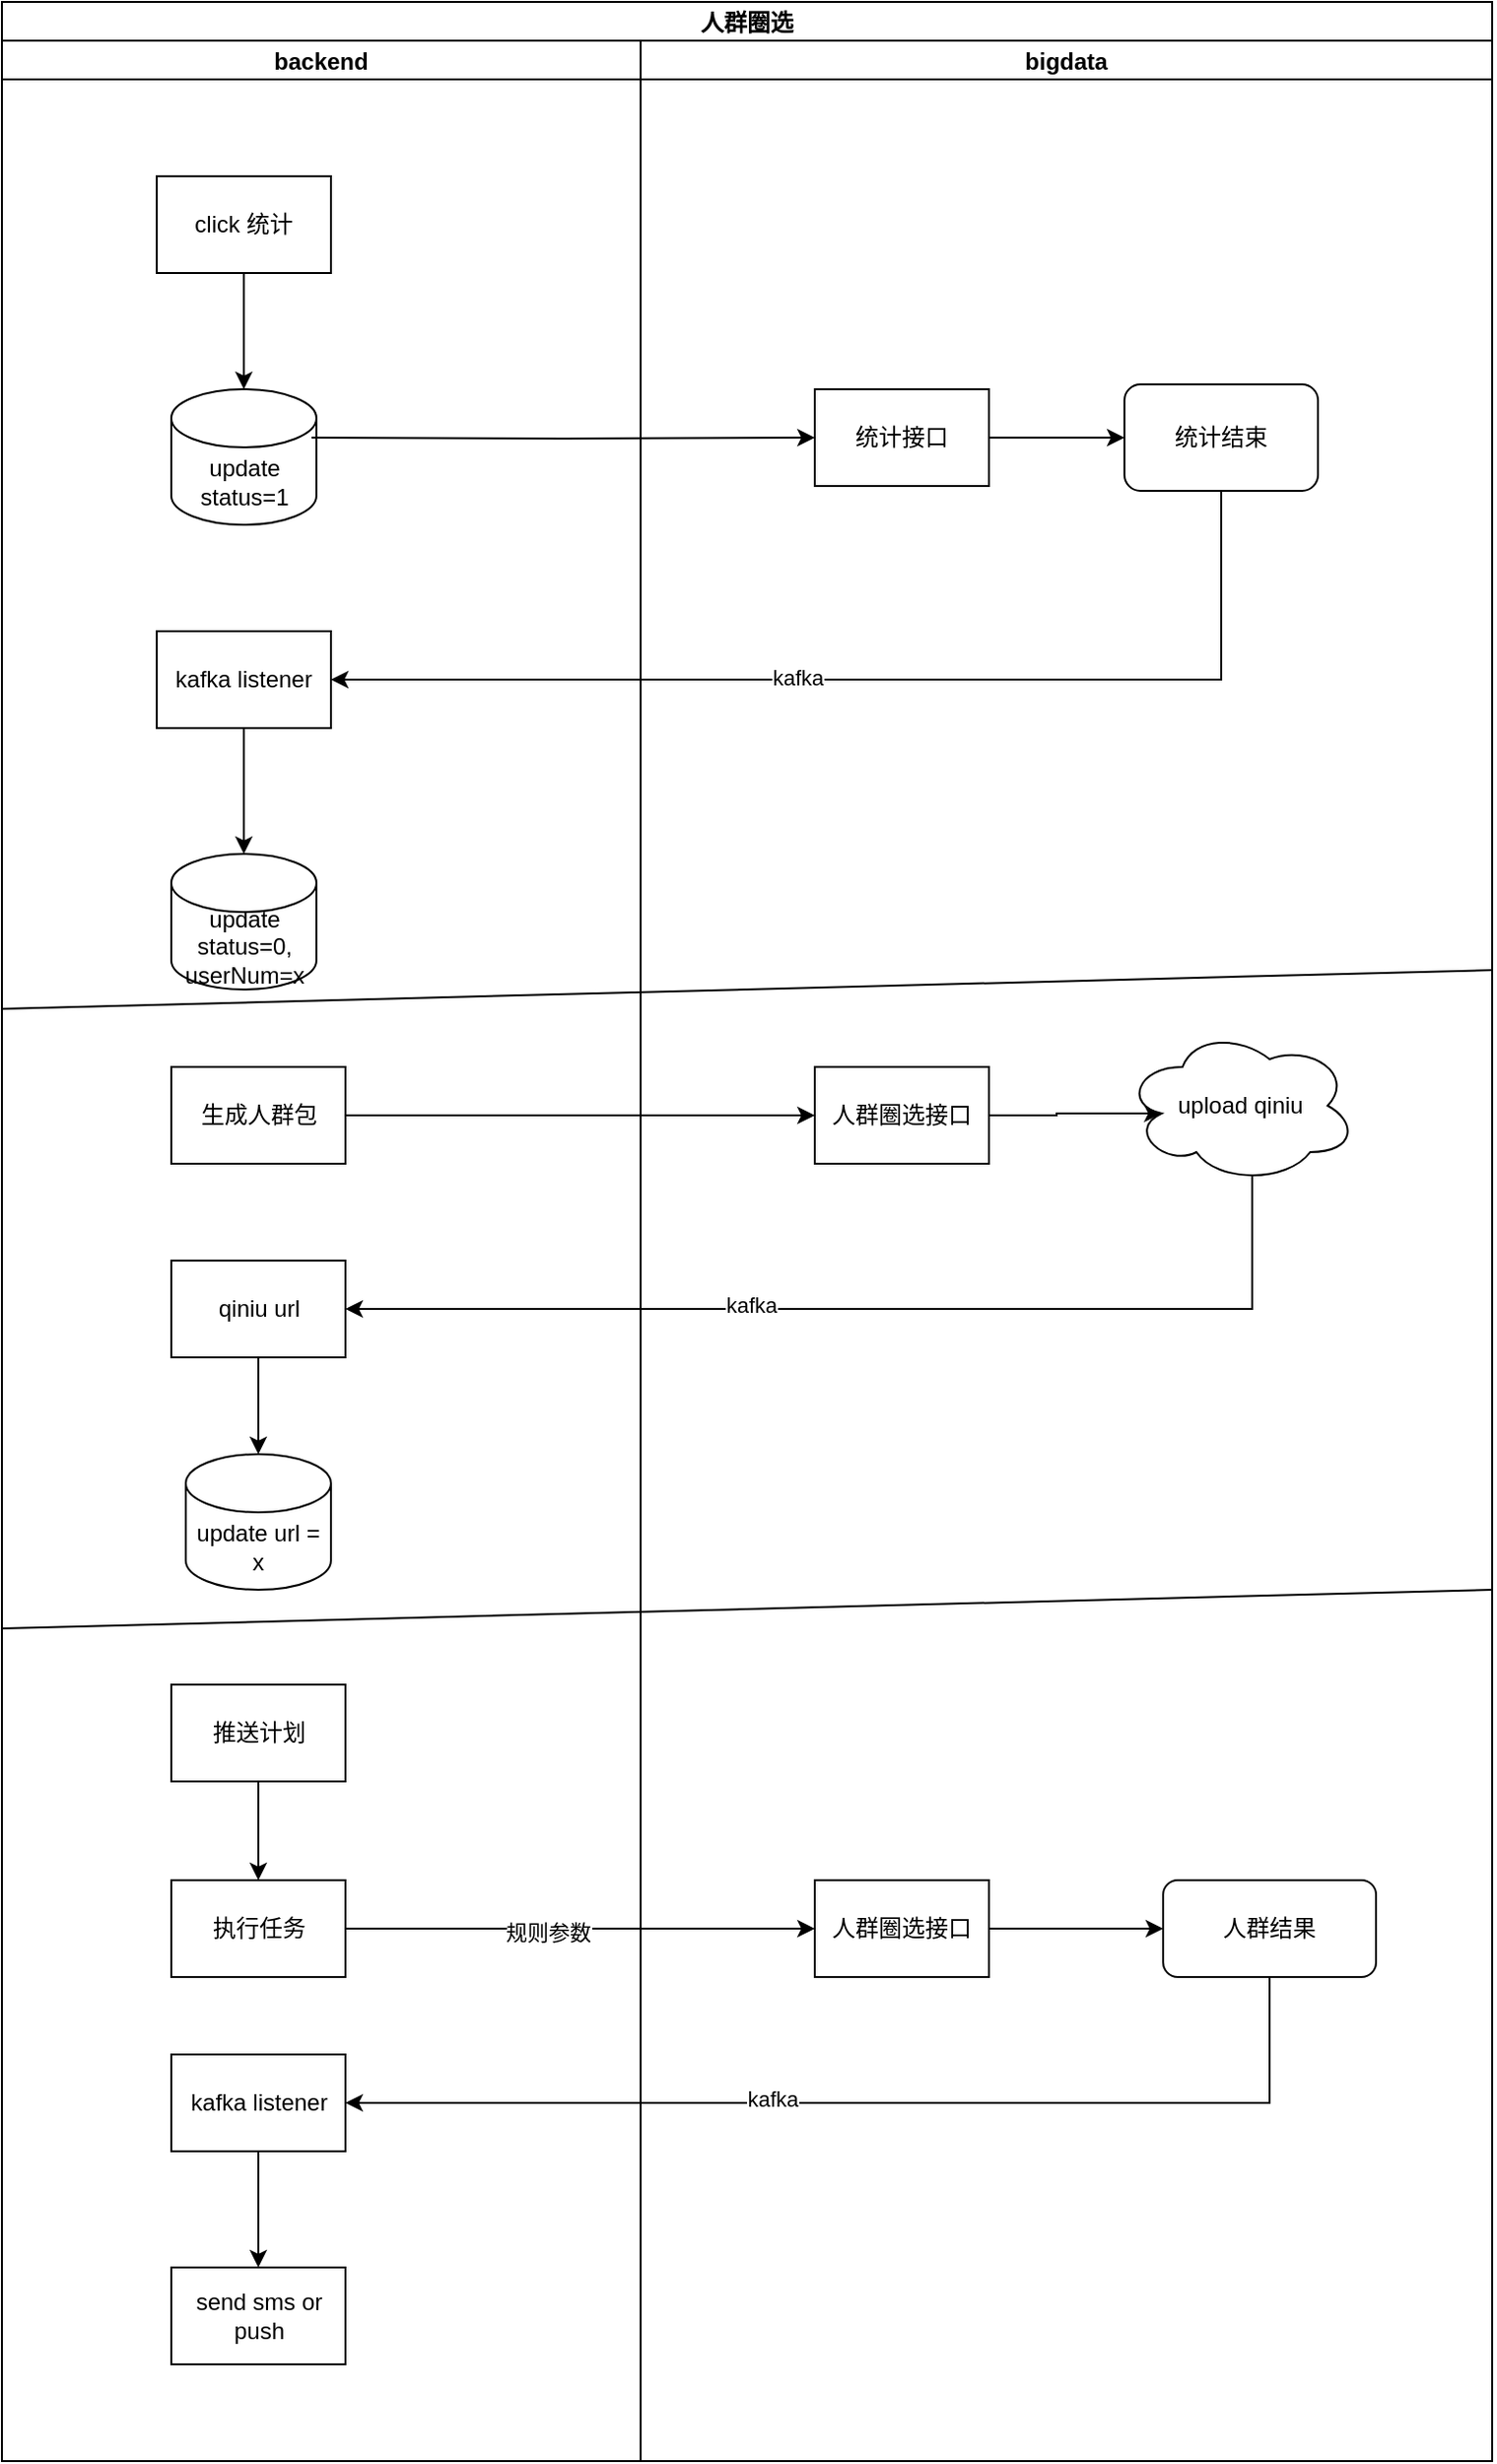 <mxfile version="20.2.7" type="github">
  <diagram id="wvNanrkGw8UoUiy7fsfP" name="第 1 页">
    <mxGraphModel dx="1635" dy="804" grid="1" gridSize="10" guides="1" tooltips="1" connect="1" arrows="1" fold="1" page="1" pageScale="1" pageWidth="827" pageHeight="1169" math="0" shadow="0">
      <root>
        <mxCell id="0" />
        <mxCell id="1" parent="0" />
        <mxCell id="e1_YcWAHGh3l0eOAa4rq-5" value="人群圈选" style="swimlane;childLayout=stackLayout;resizeParent=1;resizeParentMax=0;startSize=20;" vertex="1" parent="1">
          <mxGeometry x="180" y="310" width="770" height="1270" as="geometry" />
        </mxCell>
        <mxCell id="e1_YcWAHGh3l0eOAa4rq-17" style="edgeStyle=orthogonalEdgeStyle;rounded=0;orthogonalLoop=1;jettySize=auto;html=1;entryX=1;entryY=0.5;entryDx=0;entryDy=0;exitX=0.5;exitY=1;exitDx=0;exitDy=0;" edge="1" parent="e1_YcWAHGh3l0eOAa4rq-5" source="e1_YcWAHGh3l0eOAa4rq-14" target="e1_YcWAHGh3l0eOAa4rq-16">
          <mxGeometry relative="1" as="geometry" />
        </mxCell>
        <mxCell id="e1_YcWAHGh3l0eOAa4rq-19" value="kafka" style="edgeLabel;html=1;align=center;verticalAlign=middle;resizable=0;points=[];" vertex="1" connectable="0" parent="e1_YcWAHGh3l0eOAa4rq-17">
          <mxGeometry x="0.135" y="-1" relative="1" as="geometry">
            <mxPoint as="offset" />
          </mxGeometry>
        </mxCell>
        <mxCell id="e1_YcWAHGh3l0eOAa4rq-6" value="backend" style="swimlane;startSize=20;" vertex="1" parent="e1_YcWAHGh3l0eOAa4rq-5">
          <mxGeometry y="20" width="330" height="1250" as="geometry" />
        </mxCell>
        <mxCell id="e1_YcWAHGh3l0eOAa4rq-24" style="edgeStyle=orthogonalEdgeStyle;rounded=0;orthogonalLoop=1;jettySize=auto;html=1;entryX=0.5;entryY=0;entryDx=0;entryDy=0;entryPerimeter=0;" edge="1" parent="e1_YcWAHGh3l0eOAa4rq-6" source="e1_YcWAHGh3l0eOAa4rq-9" target="e1_YcWAHGh3l0eOAa4rq-23">
          <mxGeometry relative="1" as="geometry" />
        </mxCell>
        <mxCell id="e1_YcWAHGh3l0eOAa4rq-9" value="click 统计" style="rounded=0;whiteSpace=wrap;html=1;" vertex="1" parent="e1_YcWAHGh3l0eOAa4rq-6">
          <mxGeometry x="80" y="70" width="90" height="50" as="geometry" />
        </mxCell>
        <mxCell id="e1_YcWAHGh3l0eOAa4rq-21" style="edgeStyle=orthogonalEdgeStyle;rounded=0;orthogonalLoop=1;jettySize=auto;html=1;entryX=0.5;entryY=0;entryDx=0;entryDy=0;entryPerimeter=0;" edge="1" parent="e1_YcWAHGh3l0eOAa4rq-6" source="e1_YcWAHGh3l0eOAa4rq-16" target="e1_YcWAHGh3l0eOAa4rq-20">
          <mxGeometry relative="1" as="geometry" />
        </mxCell>
        <mxCell id="e1_YcWAHGh3l0eOAa4rq-16" value="kafka listener" style="rounded=0;whiteSpace=wrap;html=1;" vertex="1" parent="e1_YcWAHGh3l0eOAa4rq-6">
          <mxGeometry x="80" y="305" width="90" height="50" as="geometry" />
        </mxCell>
        <mxCell id="e1_YcWAHGh3l0eOAa4rq-20" value="update status=0, userNum=x" style="shape=cylinder3;whiteSpace=wrap;html=1;boundedLbl=1;backgroundOutline=1;size=15;" vertex="1" parent="e1_YcWAHGh3l0eOAa4rq-6">
          <mxGeometry x="87.5" y="420" width="75" height="70" as="geometry" />
        </mxCell>
        <mxCell id="e1_YcWAHGh3l0eOAa4rq-23" value="update status=1" style="shape=cylinder3;whiteSpace=wrap;html=1;boundedLbl=1;backgroundOutline=1;size=15;" vertex="1" parent="e1_YcWAHGh3l0eOAa4rq-6">
          <mxGeometry x="87.5" y="180" width="75" height="70" as="geometry" />
        </mxCell>
        <mxCell id="e1_YcWAHGh3l0eOAa4rq-25" value="生成人群包" style="rounded=0;whiteSpace=wrap;html=1;" vertex="1" parent="e1_YcWAHGh3l0eOAa4rq-6">
          <mxGeometry x="87.5" y="530" width="90" height="50" as="geometry" />
        </mxCell>
        <mxCell id="e1_YcWAHGh3l0eOAa4rq-34" style="edgeStyle=orthogonalEdgeStyle;rounded=0;orthogonalLoop=1;jettySize=auto;html=1;" edge="1" parent="e1_YcWAHGh3l0eOAa4rq-6" source="e1_YcWAHGh3l0eOAa4rq-30" target="e1_YcWAHGh3l0eOAa4rq-33">
          <mxGeometry relative="1" as="geometry" />
        </mxCell>
        <mxCell id="e1_YcWAHGh3l0eOAa4rq-30" value="qiniu url" style="rounded=0;whiteSpace=wrap;html=1;" vertex="1" parent="e1_YcWAHGh3l0eOAa4rq-6">
          <mxGeometry x="87.5" y="630" width="90" height="50" as="geometry" />
        </mxCell>
        <mxCell id="e1_YcWAHGh3l0eOAa4rq-33" value="update url = x" style="shape=cylinder3;whiteSpace=wrap;html=1;boundedLbl=1;backgroundOutline=1;size=15;" vertex="1" parent="e1_YcWAHGh3l0eOAa4rq-6">
          <mxGeometry x="95" y="730" width="75" height="70" as="geometry" />
        </mxCell>
        <mxCell id="e1_YcWAHGh3l0eOAa4rq-36" value="" style="endArrow=none;html=1;rounded=0;" edge="1" parent="e1_YcWAHGh3l0eOAa4rq-6">
          <mxGeometry width="50" height="50" relative="1" as="geometry">
            <mxPoint y="500" as="sourcePoint" />
            <mxPoint x="770" y="480" as="targetPoint" />
          </mxGeometry>
        </mxCell>
        <mxCell id="e1_YcWAHGh3l0eOAa4rq-50" value="推送计划" style="rounded=0;whiteSpace=wrap;html=1;" vertex="1" parent="e1_YcWAHGh3l0eOAa4rq-6">
          <mxGeometry x="87.5" y="849" width="90" height="50" as="geometry" />
        </mxCell>
        <mxCell id="e1_YcWAHGh3l0eOAa4rq-52" value="执行任务" style="rounded=0;whiteSpace=wrap;html=1;" vertex="1" parent="e1_YcWAHGh3l0eOAa4rq-6">
          <mxGeometry x="87.5" y="950" width="90" height="50" as="geometry" />
        </mxCell>
        <mxCell id="e1_YcWAHGh3l0eOAa4rq-59" value="kafka listener" style="rounded=0;whiteSpace=wrap;html=1;" vertex="1" parent="e1_YcWAHGh3l0eOAa4rq-6">
          <mxGeometry x="87.5" y="1040" width="90" height="50" as="geometry" />
        </mxCell>
        <mxCell id="e1_YcWAHGh3l0eOAa4rq-51" style="edgeStyle=orthogonalEdgeStyle;rounded=0;orthogonalLoop=1;jettySize=auto;html=1;entryX=0.5;entryY=0;entryDx=0;entryDy=0;" edge="1" parent="e1_YcWAHGh3l0eOAa4rq-6" source="e1_YcWAHGh3l0eOAa4rq-50" target="e1_YcWAHGh3l0eOAa4rq-52">
          <mxGeometry relative="1" as="geometry">
            <mxPoint x="132.5" y="940" as="targetPoint" />
          </mxGeometry>
        </mxCell>
        <mxCell id="e1_YcWAHGh3l0eOAa4rq-64" value="send sms or push" style="rounded=0;whiteSpace=wrap;html=1;" vertex="1" parent="e1_YcWAHGh3l0eOAa4rq-6">
          <mxGeometry x="87.5" y="1150" width="90" height="50" as="geometry" />
        </mxCell>
        <mxCell id="e1_YcWAHGh3l0eOAa4rq-12" value="" style="edgeStyle=orthogonalEdgeStyle;rounded=0;orthogonalLoop=1;jettySize=auto;html=1;" edge="1" parent="e1_YcWAHGh3l0eOAa4rq-5" target="e1_YcWAHGh3l0eOAa4rq-10">
          <mxGeometry relative="1" as="geometry">
            <mxPoint x="160" y="225" as="sourcePoint" />
          </mxGeometry>
        </mxCell>
        <mxCell id="e1_YcWAHGh3l0eOAa4rq-27" style="edgeStyle=orthogonalEdgeStyle;rounded=0;orthogonalLoop=1;jettySize=auto;html=1;" edge="1" parent="e1_YcWAHGh3l0eOAa4rq-5" source="e1_YcWAHGh3l0eOAa4rq-25" target="e1_YcWAHGh3l0eOAa4rq-26">
          <mxGeometry relative="1" as="geometry" />
        </mxCell>
        <mxCell id="e1_YcWAHGh3l0eOAa4rq-7" value="bigdata" style="swimlane;startSize=20;" vertex="1" parent="e1_YcWAHGh3l0eOAa4rq-5">
          <mxGeometry x="330" y="20" width="440" height="1250" as="geometry" />
        </mxCell>
        <mxCell id="e1_YcWAHGh3l0eOAa4rq-10" value="统计接口" style="rounded=0;whiteSpace=wrap;html=1;" vertex="1" parent="e1_YcWAHGh3l0eOAa4rq-7">
          <mxGeometry x="90" y="180" width="90" height="50" as="geometry" />
        </mxCell>
        <mxCell id="e1_YcWAHGh3l0eOAa4rq-14" value="统计结束" style="rounded=1;whiteSpace=wrap;html=1;" vertex="1" parent="e1_YcWAHGh3l0eOAa4rq-7">
          <mxGeometry x="250" y="177.5" width="100" height="55" as="geometry" />
        </mxCell>
        <mxCell id="e1_YcWAHGh3l0eOAa4rq-13" style="edgeStyle=orthogonalEdgeStyle;rounded=0;orthogonalLoop=1;jettySize=auto;html=1;entryX=0;entryY=0.5;entryDx=0;entryDy=0;" edge="1" parent="e1_YcWAHGh3l0eOAa4rq-7" source="e1_YcWAHGh3l0eOAa4rq-10" target="e1_YcWAHGh3l0eOAa4rq-14">
          <mxGeometry relative="1" as="geometry">
            <mxPoint x="153" y="300" as="targetPoint" />
            <Array as="points" />
          </mxGeometry>
        </mxCell>
        <mxCell id="e1_YcWAHGh3l0eOAa4rq-29" style="edgeStyle=orthogonalEdgeStyle;rounded=0;orthogonalLoop=1;jettySize=auto;html=1;entryX=0.16;entryY=0.55;entryDx=0;entryDy=0;entryPerimeter=0;" edge="1" parent="e1_YcWAHGh3l0eOAa4rq-7" source="e1_YcWAHGh3l0eOAa4rq-26" target="e1_YcWAHGh3l0eOAa4rq-28">
          <mxGeometry relative="1" as="geometry" />
        </mxCell>
        <mxCell id="e1_YcWAHGh3l0eOAa4rq-26" value="人群圈选接口" style="rounded=0;whiteSpace=wrap;html=1;" vertex="1" parent="e1_YcWAHGh3l0eOAa4rq-7">
          <mxGeometry x="90" y="530" width="90" height="50" as="geometry" />
        </mxCell>
        <mxCell id="e1_YcWAHGh3l0eOAa4rq-28" value="upload qiniu" style="ellipse;shape=cloud;whiteSpace=wrap;html=1;" vertex="1" parent="e1_YcWAHGh3l0eOAa4rq-7">
          <mxGeometry x="250" y="510" width="120" height="80" as="geometry" />
        </mxCell>
        <mxCell id="e1_YcWAHGh3l0eOAa4rq-37" value="" style="endArrow=none;html=1;rounded=0;" edge="1" parent="e1_YcWAHGh3l0eOAa4rq-7">
          <mxGeometry width="50" height="50" relative="1" as="geometry">
            <mxPoint x="-330" y="820" as="sourcePoint" />
            <mxPoint x="440" y="800" as="targetPoint" />
          </mxGeometry>
        </mxCell>
        <mxCell id="e1_YcWAHGh3l0eOAa4rq-54" value="人群圈选接口" style="rounded=0;whiteSpace=wrap;html=1;" vertex="1" parent="e1_YcWAHGh3l0eOAa4rq-7">
          <mxGeometry x="90" y="950" width="90" height="50" as="geometry" />
        </mxCell>
        <mxCell id="e1_YcWAHGh3l0eOAa4rq-57" value="人群结果" style="rounded=1;whiteSpace=wrap;html=1;" vertex="1" parent="e1_YcWAHGh3l0eOAa4rq-7">
          <mxGeometry x="270" y="950" width="110" height="50" as="geometry" />
        </mxCell>
        <mxCell id="e1_YcWAHGh3l0eOAa4rq-56" style="edgeStyle=orthogonalEdgeStyle;rounded=0;orthogonalLoop=1;jettySize=auto;html=1;entryX=0;entryY=0.5;entryDx=0;entryDy=0;" edge="1" parent="e1_YcWAHGh3l0eOAa4rq-7" source="e1_YcWAHGh3l0eOAa4rq-54" target="e1_YcWAHGh3l0eOAa4rq-57">
          <mxGeometry relative="1" as="geometry">
            <mxPoint x="270" y="965" as="targetPoint" />
          </mxGeometry>
        </mxCell>
        <mxCell id="e1_YcWAHGh3l0eOAa4rq-32" style="edgeStyle=orthogonalEdgeStyle;rounded=0;orthogonalLoop=1;jettySize=auto;html=1;entryX=1;entryY=0.5;entryDx=0;entryDy=0;exitX=0.55;exitY=0.95;exitDx=0;exitDy=0;exitPerimeter=0;" edge="1" parent="e1_YcWAHGh3l0eOAa4rq-5" source="e1_YcWAHGh3l0eOAa4rq-28" target="e1_YcWAHGh3l0eOAa4rq-30">
          <mxGeometry relative="1" as="geometry">
            <Array as="points">
              <mxPoint x="646" y="675" />
            </Array>
          </mxGeometry>
        </mxCell>
        <mxCell id="e1_YcWAHGh3l0eOAa4rq-35" value="kafka" style="edgeLabel;html=1;align=center;verticalAlign=middle;resizable=0;points=[];" vertex="1" connectable="0" parent="e1_YcWAHGh3l0eOAa4rq-32">
          <mxGeometry x="0.22" y="-2" relative="1" as="geometry">
            <mxPoint as="offset" />
          </mxGeometry>
        </mxCell>
        <mxCell id="e1_YcWAHGh3l0eOAa4rq-55" style="edgeStyle=orthogonalEdgeStyle;rounded=0;orthogonalLoop=1;jettySize=auto;html=1;entryX=0;entryY=0.5;entryDx=0;entryDy=0;" edge="1" parent="e1_YcWAHGh3l0eOAa4rq-5" source="e1_YcWAHGh3l0eOAa4rq-52" target="e1_YcWAHGh3l0eOAa4rq-54">
          <mxGeometry relative="1" as="geometry" />
        </mxCell>
        <mxCell id="e1_YcWAHGh3l0eOAa4rq-58" value="规则参数" style="edgeLabel;html=1;align=center;verticalAlign=middle;resizable=0;points=[];" vertex="1" connectable="0" parent="e1_YcWAHGh3l0eOAa4rq-55">
          <mxGeometry x="-0.139" y="-2" relative="1" as="geometry">
            <mxPoint as="offset" />
          </mxGeometry>
        </mxCell>
        <mxCell id="e1_YcWAHGh3l0eOAa4rq-60" style="edgeStyle=orthogonalEdgeStyle;rounded=0;orthogonalLoop=1;jettySize=auto;html=1;entryX=1;entryY=0.5;entryDx=0;entryDy=0;exitX=0.5;exitY=1;exitDx=0;exitDy=0;" edge="1" parent="e1_YcWAHGh3l0eOAa4rq-5" source="e1_YcWAHGh3l0eOAa4rq-57" target="e1_YcWAHGh3l0eOAa4rq-59">
          <mxGeometry relative="1" as="geometry" />
        </mxCell>
        <mxCell id="e1_YcWAHGh3l0eOAa4rq-62" value="kafka" style="edgeLabel;html=1;align=center;verticalAlign=middle;resizable=0;points=[];" vertex="1" connectable="0" parent="e1_YcWAHGh3l0eOAa4rq-60">
          <mxGeometry x="0.188" y="-2" relative="1" as="geometry">
            <mxPoint as="offset" />
          </mxGeometry>
        </mxCell>
        <mxCell id="e1_YcWAHGh3l0eOAa4rq-63" style="edgeStyle=orthogonalEdgeStyle;rounded=0;orthogonalLoop=1;jettySize=auto;html=1;" edge="1" parent="1" source="e1_YcWAHGh3l0eOAa4rq-59">
          <mxGeometry relative="1" as="geometry">
            <mxPoint x="312.5" y="1480" as="targetPoint" />
          </mxGeometry>
        </mxCell>
      </root>
    </mxGraphModel>
  </diagram>
</mxfile>
